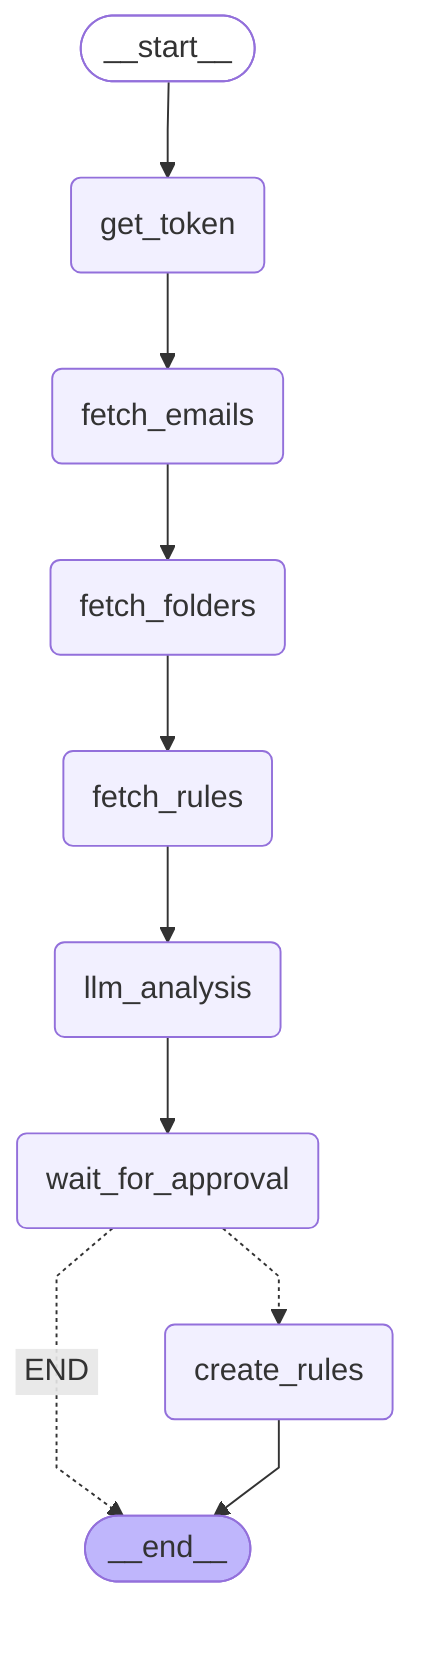 ---
config:
  flowchart:
    curve: linear
---
graph TD;
	__start__([<p>__start__</p>]):::first
	get_token(get_token)
	fetch_emails(fetch_emails)
	fetch_folders(fetch_folders)
	fetch_rules(fetch_rules)
	llm_analysis(llm_analysis)
	wait_for_approval(wait_for_approval)
	create_rules(create_rules)
	__end__([<p>__end__</p>]):::last
	__start__ --> get_token;
	fetch_emails --> fetch_folders;
	fetch_folders --> fetch_rules;
	fetch_rules --> llm_analysis;
	get_token --> fetch_emails;
	llm_analysis --> wait_for_approval;
	wait_for_approval -. &nbsp;END&nbsp; .-> __end__;
	wait_for_approval -.-> create_rules;
	create_rules --> __end__;
	classDef default fill:#f2f0ff,line-height:1.2
	classDef first fill-opacity:0
	classDef last fill:#bfb6fc